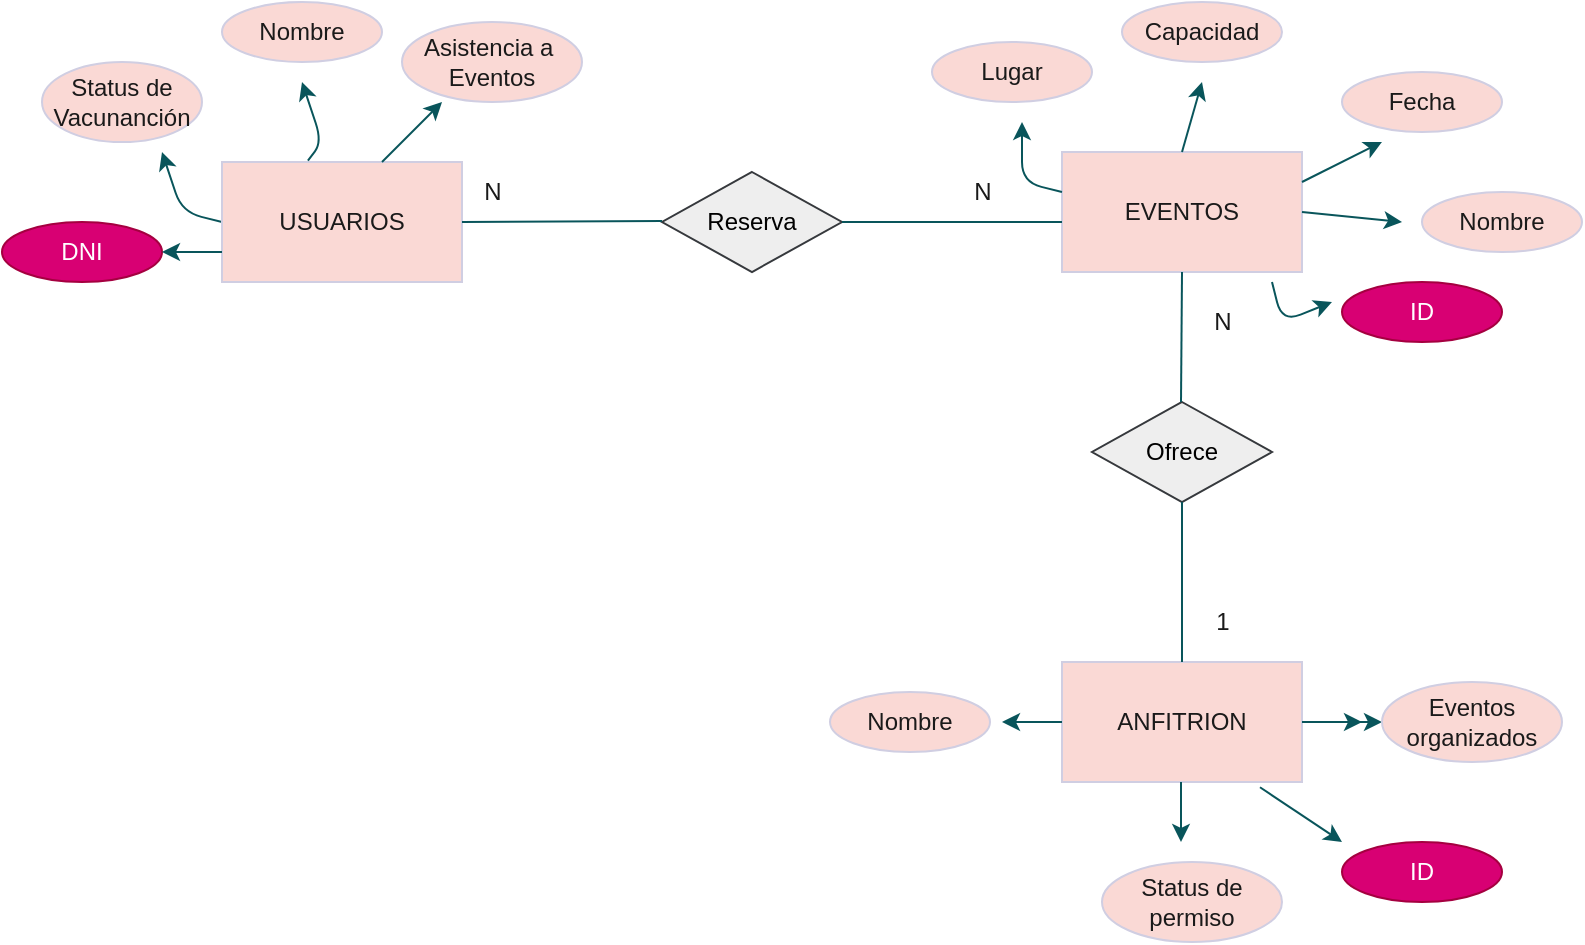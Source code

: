 <mxfile version="14.9.6" type="github">
  <diagram id="a-X4B3Ge8Mj13NPdFoe5" name="Page-1">
    <mxGraphModel dx="801" dy="468" grid="1" gridSize="10" guides="1" tooltips="1" connect="1" arrows="1" fold="1" page="1" pageScale="1" pageWidth="827" pageHeight="1169" math="0" shadow="0">
      <root>
        <mxCell id="0" />
        <mxCell id="1" parent="0" />
        <mxCell id="44FixaVCLmeFZD95B5yS-1" value="EVENTOS" style="rounded=0;whiteSpace=wrap;html=1;fillColor=#FAD9D5;strokeColor=#D0CEE2;fontColor=#1A1A1A;" parent="1" vertex="1">
          <mxGeometry x="530" y="105" width="120" height="60" as="geometry" />
        </mxCell>
        <mxCell id="WfMDDsy01ud7hnN_sAxc-4" value="" style="edgeStyle=orthogonalEdgeStyle;curved=0;rounded=1;sketch=0;orthogonalLoop=1;jettySize=auto;html=1;fontColor=#1A1A1A;strokeColor=#09555B;" edge="1" parent="1" source="44FixaVCLmeFZD95B5yS-3" target="44FixaVCLmeFZD95B5yS-43">
          <mxGeometry relative="1" as="geometry" />
        </mxCell>
        <mxCell id="44FixaVCLmeFZD95B5yS-3" value="ANFITRION" style="rounded=0;whiteSpace=wrap;html=1;fillColor=#FAD9D5;strokeColor=#D0CEE2;fontColor=#1A1A1A;" parent="1" vertex="1">
          <mxGeometry x="530" y="360" width="120" height="60" as="geometry" />
        </mxCell>
        <mxCell id="44FixaVCLmeFZD95B5yS-6" value="Nombre&lt;br&gt;" style="ellipse;whiteSpace=wrap;html=1;fillColor=#FAD9D5;strokeColor=#D0CEE2;fontColor=#1A1A1A;" parent="1" vertex="1">
          <mxGeometry x="710" y="125" width="80" height="30" as="geometry" />
        </mxCell>
        <mxCell id="44FixaVCLmeFZD95B5yS-7" value="Fecha" style="ellipse;whiteSpace=wrap;html=1;fillColor=#FAD9D5;strokeColor=#D0CEE2;fontColor=#1A1A1A;" parent="1" vertex="1">
          <mxGeometry x="670" y="65" width="80" height="30" as="geometry" />
        </mxCell>
        <mxCell id="44FixaVCLmeFZD95B5yS-8" value="Capacidad" style="ellipse;whiteSpace=wrap;html=1;fillColor=#FAD9D5;strokeColor=#D0CEE2;fontColor=#1A1A1A;" parent="1" vertex="1">
          <mxGeometry x="560" y="30" width="80" height="30" as="geometry" />
        </mxCell>
        <mxCell id="44FixaVCLmeFZD95B5yS-9" value="" style="endArrow=classic;html=1;exitX=0;exitY=0.5;exitDx=0;exitDy=0;strokeColor=#09555B;fontColor=#1A1A1A;" parent="1" source="44FixaVCLmeFZD95B5yS-2" edge="1">
          <mxGeometry width="50" height="50" relative="1" as="geometry">
            <mxPoint x="100" y="145" as="sourcePoint" />
            <mxPoint x="80" y="105" as="targetPoint" />
            <Array as="points">
              <mxPoint x="90" y="135" />
            </Array>
          </mxGeometry>
        </mxCell>
        <mxCell id="44FixaVCLmeFZD95B5yS-12" value="Reserva" style="rhombus;whiteSpace=wrap;html=1;fillColor=#eeeeee;strokeColor=#36393d;" parent="1" vertex="1">
          <mxGeometry x="330" y="115" width="90" height="50" as="geometry" />
        </mxCell>
        <mxCell id="44FixaVCLmeFZD95B5yS-13" value="Ofrece" style="rhombus;whiteSpace=wrap;html=1;fillColor=#eeeeee;strokeColor=#36393d;" parent="1" vertex="1">
          <mxGeometry x="545" y="230" width="90" height="50" as="geometry" />
        </mxCell>
        <mxCell id="44FixaVCLmeFZD95B5yS-14" value="" style="endArrow=classic;html=1;exitX=0.5;exitY=0;exitDx=0;exitDy=0;strokeColor=#09555B;fontColor=#1A1A1A;" parent="1" source="44FixaVCLmeFZD95B5yS-1" edge="1">
          <mxGeometry width="50" height="50" relative="1" as="geometry">
            <mxPoint x="590" y="100" as="sourcePoint" />
            <mxPoint x="600" y="70" as="targetPoint" />
          </mxGeometry>
        </mxCell>
        <mxCell id="44FixaVCLmeFZD95B5yS-15" value="Nombre&lt;br&gt;" style="ellipse;whiteSpace=wrap;html=1;fillColor=#FAD9D5;strokeColor=#D0CEE2;fontColor=#1A1A1A;" parent="1" vertex="1">
          <mxGeometry x="110" y="30" width="80" height="30" as="geometry" />
        </mxCell>
        <mxCell id="44FixaVCLmeFZD95B5yS-16" value="Status de Vacunanción" style="ellipse;whiteSpace=wrap;html=1;fillColor=#FAD9D5;strokeColor=#D0CEE2;fontColor=#1A1A1A;" parent="1" vertex="1">
          <mxGeometry x="20" y="60" width="80" height="40" as="geometry" />
        </mxCell>
        <mxCell id="44FixaVCLmeFZD95B5yS-19" value="" style="endArrow=classic;html=1;exitX=1;exitY=0.25;exitDx=0;exitDy=0;strokeColor=#09555B;fontColor=#1A1A1A;" parent="1" source="44FixaVCLmeFZD95B5yS-1" edge="1">
          <mxGeometry width="50" height="50" relative="1" as="geometry">
            <mxPoint x="660" y="130" as="sourcePoint" />
            <mxPoint x="690" y="100" as="targetPoint" />
          </mxGeometry>
        </mxCell>
        <mxCell id="44FixaVCLmeFZD95B5yS-20" value="Asistencia a&amp;nbsp;&lt;br&gt;Eventos" style="ellipse;whiteSpace=wrap;html=1;fillColor=#FAD9D5;strokeColor=#D0CEE2;fontColor=#1A1A1A;" parent="1" vertex="1">
          <mxGeometry x="200" y="40" width="90" height="40" as="geometry" />
        </mxCell>
        <mxCell id="44FixaVCLmeFZD95B5yS-21" value="" style="endArrow=classic;html=1;exitX=1;exitY=0.5;exitDx=0;exitDy=0;strokeColor=#09555B;fontColor=#1A1A1A;" parent="1" source="44FixaVCLmeFZD95B5yS-1" edge="1">
          <mxGeometry width="50" height="50" relative="1" as="geometry">
            <mxPoint x="660" y="140" as="sourcePoint" />
            <mxPoint x="700" y="140" as="targetPoint" />
          </mxGeometry>
        </mxCell>
        <mxCell id="44FixaVCLmeFZD95B5yS-2" value="USUARIOS" style="rounded=0;whiteSpace=wrap;html=1;fillColor=#FAD9D5;strokeColor=#D0CEE2;fontColor=#1A1A1A;" parent="1" vertex="1">
          <mxGeometry x="110" y="110" width="120" height="60" as="geometry" />
        </mxCell>
        <mxCell id="44FixaVCLmeFZD95B5yS-24" value="" style="endArrow=classic;html=1;exitX=0.358;exitY=-0.011;exitDx=0;exitDy=0;exitPerimeter=0;strokeColor=#09555B;fontColor=#1A1A1A;" parent="1" source="44FixaVCLmeFZD95B5yS-2" edge="1">
          <mxGeometry width="50" height="50" relative="1" as="geometry">
            <mxPoint x="170" y="110" as="sourcePoint" />
            <mxPoint x="150" y="70" as="targetPoint" />
            <Array as="points">
              <mxPoint x="160" y="100" />
            </Array>
          </mxGeometry>
        </mxCell>
        <mxCell id="44FixaVCLmeFZD95B5yS-27" value="" style="endArrow=classic;html=1;strokeColor=#09555B;fontColor=#1A1A1A;" parent="1" edge="1">
          <mxGeometry width="50" height="50" relative="1" as="geometry">
            <mxPoint x="190" y="110" as="sourcePoint" />
            <mxPoint x="220" y="80" as="targetPoint" />
          </mxGeometry>
        </mxCell>
        <mxCell id="44FixaVCLmeFZD95B5yS-29" value="Lugar" style="ellipse;whiteSpace=wrap;html=1;fillColor=#FAD9D5;strokeColor=#D0CEE2;fontColor=#1A1A1A;" parent="1" vertex="1">
          <mxGeometry x="465" y="50" width="80" height="30" as="geometry" />
        </mxCell>
        <mxCell id="44FixaVCLmeFZD95B5yS-30" value="" style="endArrow=classic;html=1;exitX=0;exitY=0.5;exitDx=0;exitDy=0;strokeColor=#09555B;fontColor=#1A1A1A;" parent="1" edge="1">
          <mxGeometry width="50" height="50" relative="1" as="geometry">
            <mxPoint x="530" y="125" as="sourcePoint" />
            <mxPoint x="510" y="90" as="targetPoint" />
            <Array as="points">
              <mxPoint x="510" y="120" />
            </Array>
          </mxGeometry>
        </mxCell>
        <mxCell id="44FixaVCLmeFZD95B5yS-31" value="" style="endArrow=none;html=1;exitX=1;exitY=0.5;exitDx=0;exitDy=0;strokeColor=#09555B;fontColor=#1A1A1A;" parent="1" source="44FixaVCLmeFZD95B5yS-2" edge="1">
          <mxGeometry width="50" height="50" relative="1" as="geometry">
            <mxPoint x="260" y="139.5" as="sourcePoint" />
            <mxPoint x="330" y="139.5" as="targetPoint" />
          </mxGeometry>
        </mxCell>
        <mxCell id="44FixaVCLmeFZD95B5yS-32" value="" style="endArrow=none;html=1;exitX=1;exitY=0.5;exitDx=0;exitDy=0;entryX=0;entryY=0.583;entryDx=0;entryDy=0;entryPerimeter=0;strokeColor=#09555B;fontColor=#1A1A1A;" parent="1" target="44FixaVCLmeFZD95B5yS-1" edge="1">
          <mxGeometry width="50" height="50" relative="1" as="geometry">
            <mxPoint x="420" y="140" as="sourcePoint" />
            <mxPoint x="520" y="139.5" as="targetPoint" />
          </mxGeometry>
        </mxCell>
        <mxCell id="44FixaVCLmeFZD95B5yS-33" value="" style="endArrow=none;html=1;entryX=0.5;entryY=1;entryDx=0;entryDy=0;strokeColor=#09555B;fontColor=#1A1A1A;" parent="1" target="44FixaVCLmeFZD95B5yS-1" edge="1">
          <mxGeometry width="50" height="50" relative="1" as="geometry">
            <mxPoint x="589.5" y="230" as="sourcePoint" />
            <mxPoint x="590" y="170" as="targetPoint" />
          </mxGeometry>
        </mxCell>
        <mxCell id="44FixaVCLmeFZD95B5yS-34" value="" style="endArrow=none;html=1;entryX=0.5;entryY=1;entryDx=0;entryDy=0;exitX=0.5;exitY=0;exitDx=0;exitDy=0;strokeColor=#09555B;fontColor=#1A1A1A;" parent="1" source="44FixaVCLmeFZD95B5yS-3" edge="1">
          <mxGeometry width="50" height="50" relative="1" as="geometry">
            <mxPoint x="589.5" y="345" as="sourcePoint" />
            <mxPoint x="590" y="280" as="targetPoint" />
          </mxGeometry>
        </mxCell>
        <mxCell id="44FixaVCLmeFZD95B5yS-35" value="N" style="text;html=1;resizable=0;autosize=1;align=center;verticalAlign=middle;points=[];fillColor=none;strokeColor=none;rounded=0;fontColor=#1A1A1A;" parent="1" vertex="1">
          <mxGeometry x="235" y="115" width="20" height="20" as="geometry" />
        </mxCell>
        <mxCell id="44FixaVCLmeFZD95B5yS-36" value="N" style="text;html=1;resizable=0;autosize=1;align=center;verticalAlign=middle;points=[];fillColor=none;strokeColor=none;rounded=0;fontColor=#1A1A1A;" parent="1" vertex="1">
          <mxGeometry x="480" y="115" width="20" height="20" as="geometry" />
        </mxCell>
        <mxCell id="44FixaVCLmeFZD95B5yS-37" value="1" style="text;html=1;resizable=0;autosize=1;align=center;verticalAlign=middle;points=[];fillColor=none;strokeColor=none;rounded=0;fontColor=#1A1A1A;" parent="1" vertex="1">
          <mxGeometry x="600" y="330" width="20" height="20" as="geometry" />
        </mxCell>
        <mxCell id="44FixaVCLmeFZD95B5yS-38" value="N" style="text;html=1;resizable=0;autosize=1;align=center;verticalAlign=middle;points=[];fillColor=none;strokeColor=none;rounded=0;fontColor=#1A1A1A;" parent="1" vertex="1">
          <mxGeometry x="600" y="180" width="20" height="20" as="geometry" />
        </mxCell>
        <mxCell id="44FixaVCLmeFZD95B5yS-39" value="Nombre&lt;br&gt;" style="ellipse;whiteSpace=wrap;html=1;fillColor=#FAD9D5;strokeColor=#D0CEE2;fontColor=#1A1A1A;" parent="1" vertex="1">
          <mxGeometry x="414" y="375" width="80" height="30" as="geometry" />
        </mxCell>
        <mxCell id="44FixaVCLmeFZD95B5yS-40" value="Status de permiso" style="ellipse;whiteSpace=wrap;html=1;fillColor=#FAD9D5;strokeColor=#D0CEE2;fontColor=#1A1A1A;" parent="1" vertex="1">
          <mxGeometry x="550" y="460" width="90" height="40" as="geometry" />
        </mxCell>
        <mxCell id="44FixaVCLmeFZD95B5yS-41" value="" style="endArrow=classic;html=1;fontColor=#1A1A1A;strokeColor=#09555B;" parent="1" edge="1">
          <mxGeometry width="50" height="50" relative="1" as="geometry">
            <mxPoint x="530" y="390" as="sourcePoint" />
            <mxPoint x="500" y="390" as="targetPoint" />
          </mxGeometry>
        </mxCell>
        <mxCell id="44FixaVCLmeFZD95B5yS-42" value="" style="endArrow=classic;html=1;fontColor=#1A1A1A;strokeColor=#09555B;" parent="1" edge="1">
          <mxGeometry width="50" height="50" relative="1" as="geometry">
            <mxPoint x="589.5" y="420" as="sourcePoint" />
            <mxPoint x="589.5" y="450" as="targetPoint" />
          </mxGeometry>
        </mxCell>
        <mxCell id="44FixaVCLmeFZD95B5yS-43" value="Eventos organizados" style="ellipse;whiteSpace=wrap;html=1;fillColor=#FAD9D5;strokeColor=#D0CEE2;fontColor=#1A1A1A;" parent="1" vertex="1">
          <mxGeometry x="690" y="370" width="90" height="40" as="geometry" />
        </mxCell>
        <mxCell id="44FixaVCLmeFZD95B5yS-44" value="" style="endArrow=classic;html=1;strokeColor=#09555B;fontColor=#1A1A1A;" parent="1" edge="1">
          <mxGeometry width="50" height="50" relative="1" as="geometry">
            <mxPoint x="650" y="390" as="sourcePoint" />
            <mxPoint x="680" y="390" as="targetPoint" />
            <Array as="points" />
          </mxGeometry>
        </mxCell>
        <mxCell id="WfMDDsy01ud7hnN_sAxc-1" value="DNI" style="ellipse;whiteSpace=wrap;html=1;fillColor=#d80073;strokeColor=#A50040;fontColor=#ffffff;" vertex="1" parent="1">
          <mxGeometry y="140" width="80" height="30" as="geometry" />
        </mxCell>
        <mxCell id="WfMDDsy01ud7hnN_sAxc-2" value="" style="endArrow=classic;html=1;fontColor=#1A1A1A;strokeColor=#09555B;" edge="1" parent="1">
          <mxGeometry width="50" height="50" relative="1" as="geometry">
            <mxPoint x="110" y="155" as="sourcePoint" />
            <mxPoint x="80" y="155" as="targetPoint" />
          </mxGeometry>
        </mxCell>
        <mxCell id="WfMDDsy01ud7hnN_sAxc-3" value="ID" style="ellipse;whiteSpace=wrap;html=1;fillColor=#d80073;strokeColor=#A50040;fontColor=#ffffff;" vertex="1" parent="1">
          <mxGeometry x="670" y="170" width="80" height="30" as="geometry" />
        </mxCell>
        <mxCell id="WfMDDsy01ud7hnN_sAxc-5" value="" style="endArrow=classic;html=1;strokeColor=#09555B;fontColor=#1A1A1A;" edge="1" parent="1">
          <mxGeometry width="50" height="50" relative="1" as="geometry">
            <mxPoint x="635" y="170" as="sourcePoint" />
            <mxPoint x="665" y="180" as="targetPoint" />
            <Array as="points">
              <mxPoint x="640" y="190" />
            </Array>
          </mxGeometry>
        </mxCell>
        <mxCell id="WfMDDsy01ud7hnN_sAxc-6" value="ID" style="ellipse;whiteSpace=wrap;html=1;fillColor=#d80073;strokeColor=#A50040;fontColor=#ffffff;" vertex="1" parent="1">
          <mxGeometry x="670" y="450" width="80" height="30" as="geometry" />
        </mxCell>
        <mxCell id="WfMDDsy01ud7hnN_sAxc-8" value="" style="endArrow=classic;html=1;exitX=0.825;exitY=1.044;exitDx=0;exitDy=0;strokeColor=#09555B;fontColor=#1A1A1A;exitPerimeter=0;" edge="1" parent="1" source="44FixaVCLmeFZD95B5yS-3">
          <mxGeometry width="50" height="50" relative="1" as="geometry">
            <mxPoint x="620" y="430" as="sourcePoint" />
            <mxPoint x="670" y="450" as="targetPoint" />
          </mxGeometry>
        </mxCell>
      </root>
    </mxGraphModel>
  </diagram>
</mxfile>
